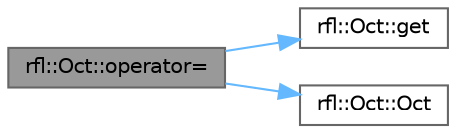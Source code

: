 digraph "rfl::Oct::operator="
{
 // LATEX_PDF_SIZE
  bgcolor="transparent";
  edge [fontname=Helvetica,fontsize=10,labelfontname=Helvetica,labelfontsize=10];
  node [fontname=Helvetica,fontsize=10,shape=box,height=0.2,width=0.4];
  rankdir="LR";
  Node1 [id="Node000001",label="rfl::Oct::operator=",height=0.2,width=0.4,color="gray40", fillcolor="grey60", style="filled", fontcolor="black",tooltip="Assigns the underlying object."];
  Node1 -> Node2 [id="edge3_Node000001_Node000002",color="steelblue1",style="solid",tooltip=" "];
  Node2 [id="Node000002",label="rfl::Oct::get",height=0.2,width=0.4,color="grey40", fillcolor="white", style="filled",URL="$structrfl_1_1_oct.html#ab06ead115dba289721050f681681b6d7",tooltip="Returns the underlying object."];
  Node1 -> Node3 [id="edge4_Node000001_Node000003",color="steelblue1",style="solid",tooltip=" "];
  Node3 [id="Node000003",label="rfl::Oct::Oct",height=0.2,width=0.4,color="grey40", fillcolor="white", style="filled",URL="$structrfl_1_1_oct.html#a385db0d35ddc1f1281acc0c6a43a6b13",tooltip=" "];
}
